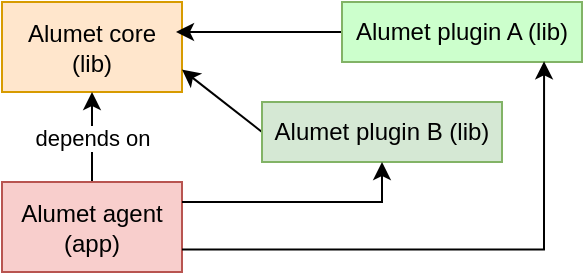 <mxfile version="26.0.3">
  <diagram name="Page-1" id="getIXR0-GvhuovikzK7o">
    <mxGraphModel dx="1185" dy="687" grid="1" gridSize="10" guides="1" tooltips="1" connect="1" arrows="1" fold="1" page="1" pageScale="1" pageWidth="827" pageHeight="1169" math="0" shadow="0">
      <root>
        <mxCell id="0" />
        <mxCell id="1" parent="0" />
        <mxCell id="9EQwz8rcWqRvRYYkNmlV-1" value="Alumet core&lt;div&gt;(lib)&lt;/div&gt;" style="rounded=0;whiteSpace=wrap;html=1;fillColor=#ffe6cc;strokeColor=#d79b00;" parent="1" vertex="1">
          <mxGeometry x="260" y="270" width="90" height="45" as="geometry" />
        </mxCell>
        <mxCell id="9EQwz8rcWqRvRYYkNmlV-6" style="edgeStyle=orthogonalEdgeStyle;rounded=0;orthogonalLoop=1;jettySize=auto;html=1;exitX=0.5;exitY=0;exitDx=0;exitDy=0;entryX=0.5;entryY=1;entryDx=0;entryDy=0;" parent="1" source="9EQwz8rcWqRvRYYkNmlV-2" target="9EQwz8rcWqRvRYYkNmlV-1" edge="1">
          <mxGeometry relative="1" as="geometry" />
        </mxCell>
        <mxCell id="t00TOznm3LLafYjLYWfJ-6" value="depends on" style="edgeLabel;html=1;align=center;verticalAlign=middle;resizable=0;points=[];" parent="9EQwz8rcWqRvRYYkNmlV-6" vertex="1" connectable="0">
          <mxGeometry x="-0.015" relative="1" as="geometry">
            <mxPoint as="offset" />
          </mxGeometry>
        </mxCell>
        <mxCell id="9EQwz8rcWqRvRYYkNmlV-2" value="Alumet agent&lt;div&gt;(app)&lt;/div&gt;" style="rounded=0;whiteSpace=wrap;html=1;fillColor=#f8cecc;strokeColor=#b85450;" parent="1" vertex="1">
          <mxGeometry x="260" y="360" width="90" height="45" as="geometry" />
        </mxCell>
        <mxCell id="t00TOznm3LLafYjLYWfJ-2" style="rounded=0;orthogonalLoop=1;jettySize=auto;html=1;exitX=0;exitY=0.5;exitDx=0;exitDy=0;" parent="1" source="9EQwz8rcWqRvRYYkNmlV-3" edge="1">
          <mxGeometry relative="1" as="geometry">
            <mxPoint x="347" y="285" as="targetPoint" />
          </mxGeometry>
        </mxCell>
        <mxCell id="9EQwz8rcWqRvRYYkNmlV-3" value="Alumet plugin A (lib)" style="rounded=0;whiteSpace=wrap;html=1;fillColor=#CCFFCC;strokeColor=#82b366;" parent="1" vertex="1">
          <mxGeometry x="430" y="270" width="120" height="30" as="geometry" />
        </mxCell>
        <mxCell id="t00TOznm3LLafYjLYWfJ-3" style="rounded=0;orthogonalLoop=1;jettySize=auto;html=1;exitX=0;exitY=0.5;exitDx=0;exitDy=0;entryX=1;entryY=0.75;entryDx=0;entryDy=0;" parent="1" source="9EQwz8rcWqRvRYYkNmlV-7" target="9EQwz8rcWqRvRYYkNmlV-1" edge="1">
          <mxGeometry relative="1" as="geometry" />
        </mxCell>
        <mxCell id="9EQwz8rcWqRvRYYkNmlV-7" value="Alumet plugin B (lib)" style="rounded=0;whiteSpace=wrap;html=1;fillColor=#d5e8d4;strokeColor=#82b366;" parent="1" vertex="1">
          <mxGeometry x="390" y="320" width="120" height="30" as="geometry" />
        </mxCell>
        <mxCell id="t00TOznm3LLafYjLYWfJ-1" style="edgeStyle=orthogonalEdgeStyle;rounded=0;orthogonalLoop=1;jettySize=auto;html=1;entryX=0.5;entryY=1;entryDx=0;entryDy=0;" parent="1" source="9EQwz8rcWqRvRYYkNmlV-2" target="9EQwz8rcWqRvRYYkNmlV-7" edge="1">
          <mxGeometry relative="1" as="geometry">
            <mxPoint x="420" y="450" as="sourcePoint" />
            <mxPoint x="410" y="380" as="targetPoint" />
            <Array as="points">
              <mxPoint x="450" y="370" />
            </Array>
          </mxGeometry>
        </mxCell>
        <mxCell id="t00TOznm3LLafYjLYWfJ-5" style="edgeStyle=orthogonalEdgeStyle;rounded=0;orthogonalLoop=1;jettySize=auto;html=1;exitX=1;exitY=0.75;exitDx=0;exitDy=0;entryX=0.842;entryY=0.989;entryDx=0;entryDy=0;entryPerimeter=0;" parent="1" source="9EQwz8rcWqRvRYYkNmlV-2" target="9EQwz8rcWqRvRYYkNmlV-3" edge="1">
          <mxGeometry relative="1" as="geometry" />
        </mxCell>
      </root>
    </mxGraphModel>
  </diagram>
</mxfile>
